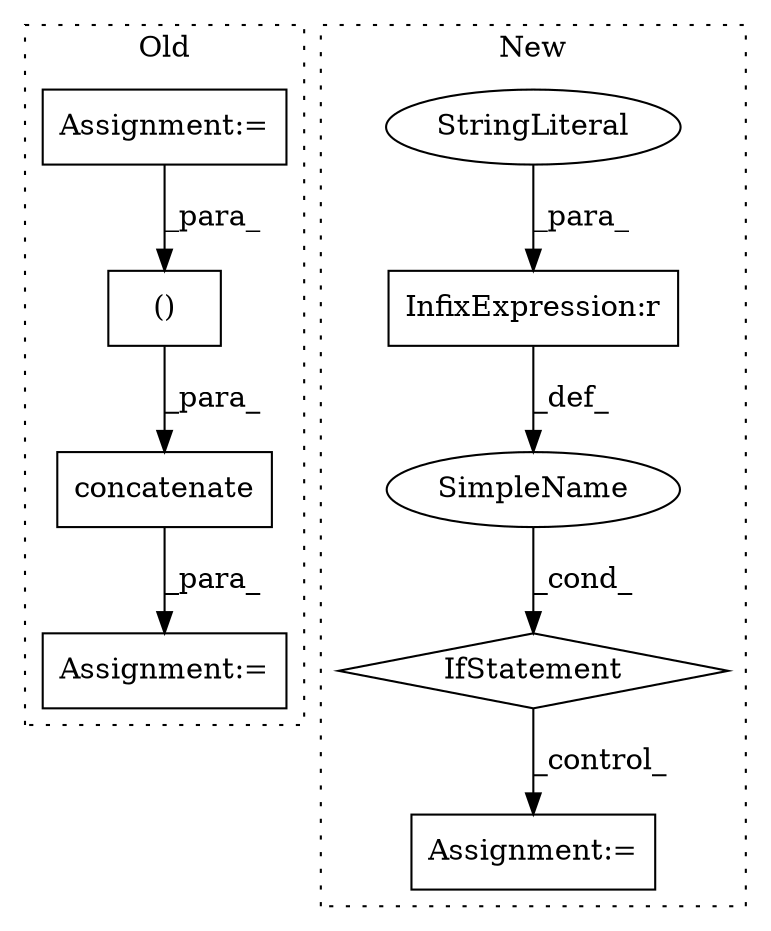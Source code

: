 digraph G {
subgraph cluster0 {
1 [label="concatenate" a="32" s="1791,1857" l="21,1" shape="box"];
3 [label="Assignment:=" a="7" s="1784" l="1" shape="box"];
4 [label="Assignment:=" a="7" s="1111" l="1" shape="box"];
5 [label="()" a="106" s="1812" l="42" shape="box"];
label = "Old";
style="dotted";
}
subgraph cluster1 {
2 [label="IfStatement" a="25" s="2001,2026" l="4,2" shape="diamond"];
6 [label="InfixExpression:r" a="27" s="2016" l="4" shape="box"];
7 [label="Assignment:=" a="7" s="2082" l="1" shape="box"];
8 [label="SimpleName" a="42" s="" l="" shape="ellipse"];
9 [label="StringLiteral" a="45" s="2020" l="6" shape="ellipse"];
label = "New";
style="dotted";
}
1 -> 3 [label="_para_"];
2 -> 7 [label="_control_"];
4 -> 5 [label="_para_"];
5 -> 1 [label="_para_"];
6 -> 8 [label="_def_"];
8 -> 2 [label="_cond_"];
9 -> 6 [label="_para_"];
}